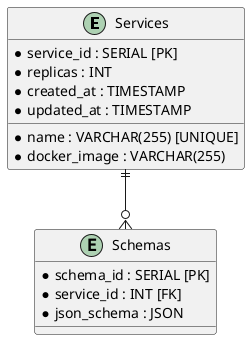 @startuml
entity "Services" {
    * service_id : SERIAL [PK]
    * name : VARCHAR(255) [UNIQUE]
    * docker_image : VARCHAR(255)
    * replicas : INT
    * created_at : TIMESTAMP
    * updated_at : TIMESTAMP
}

entity "Schemas" {
    * schema_id : SERIAL [PK]
    * service_id : INT [FK]
    * json_schema : JSON
}

Services ||--o{ Schemas
@enduml
